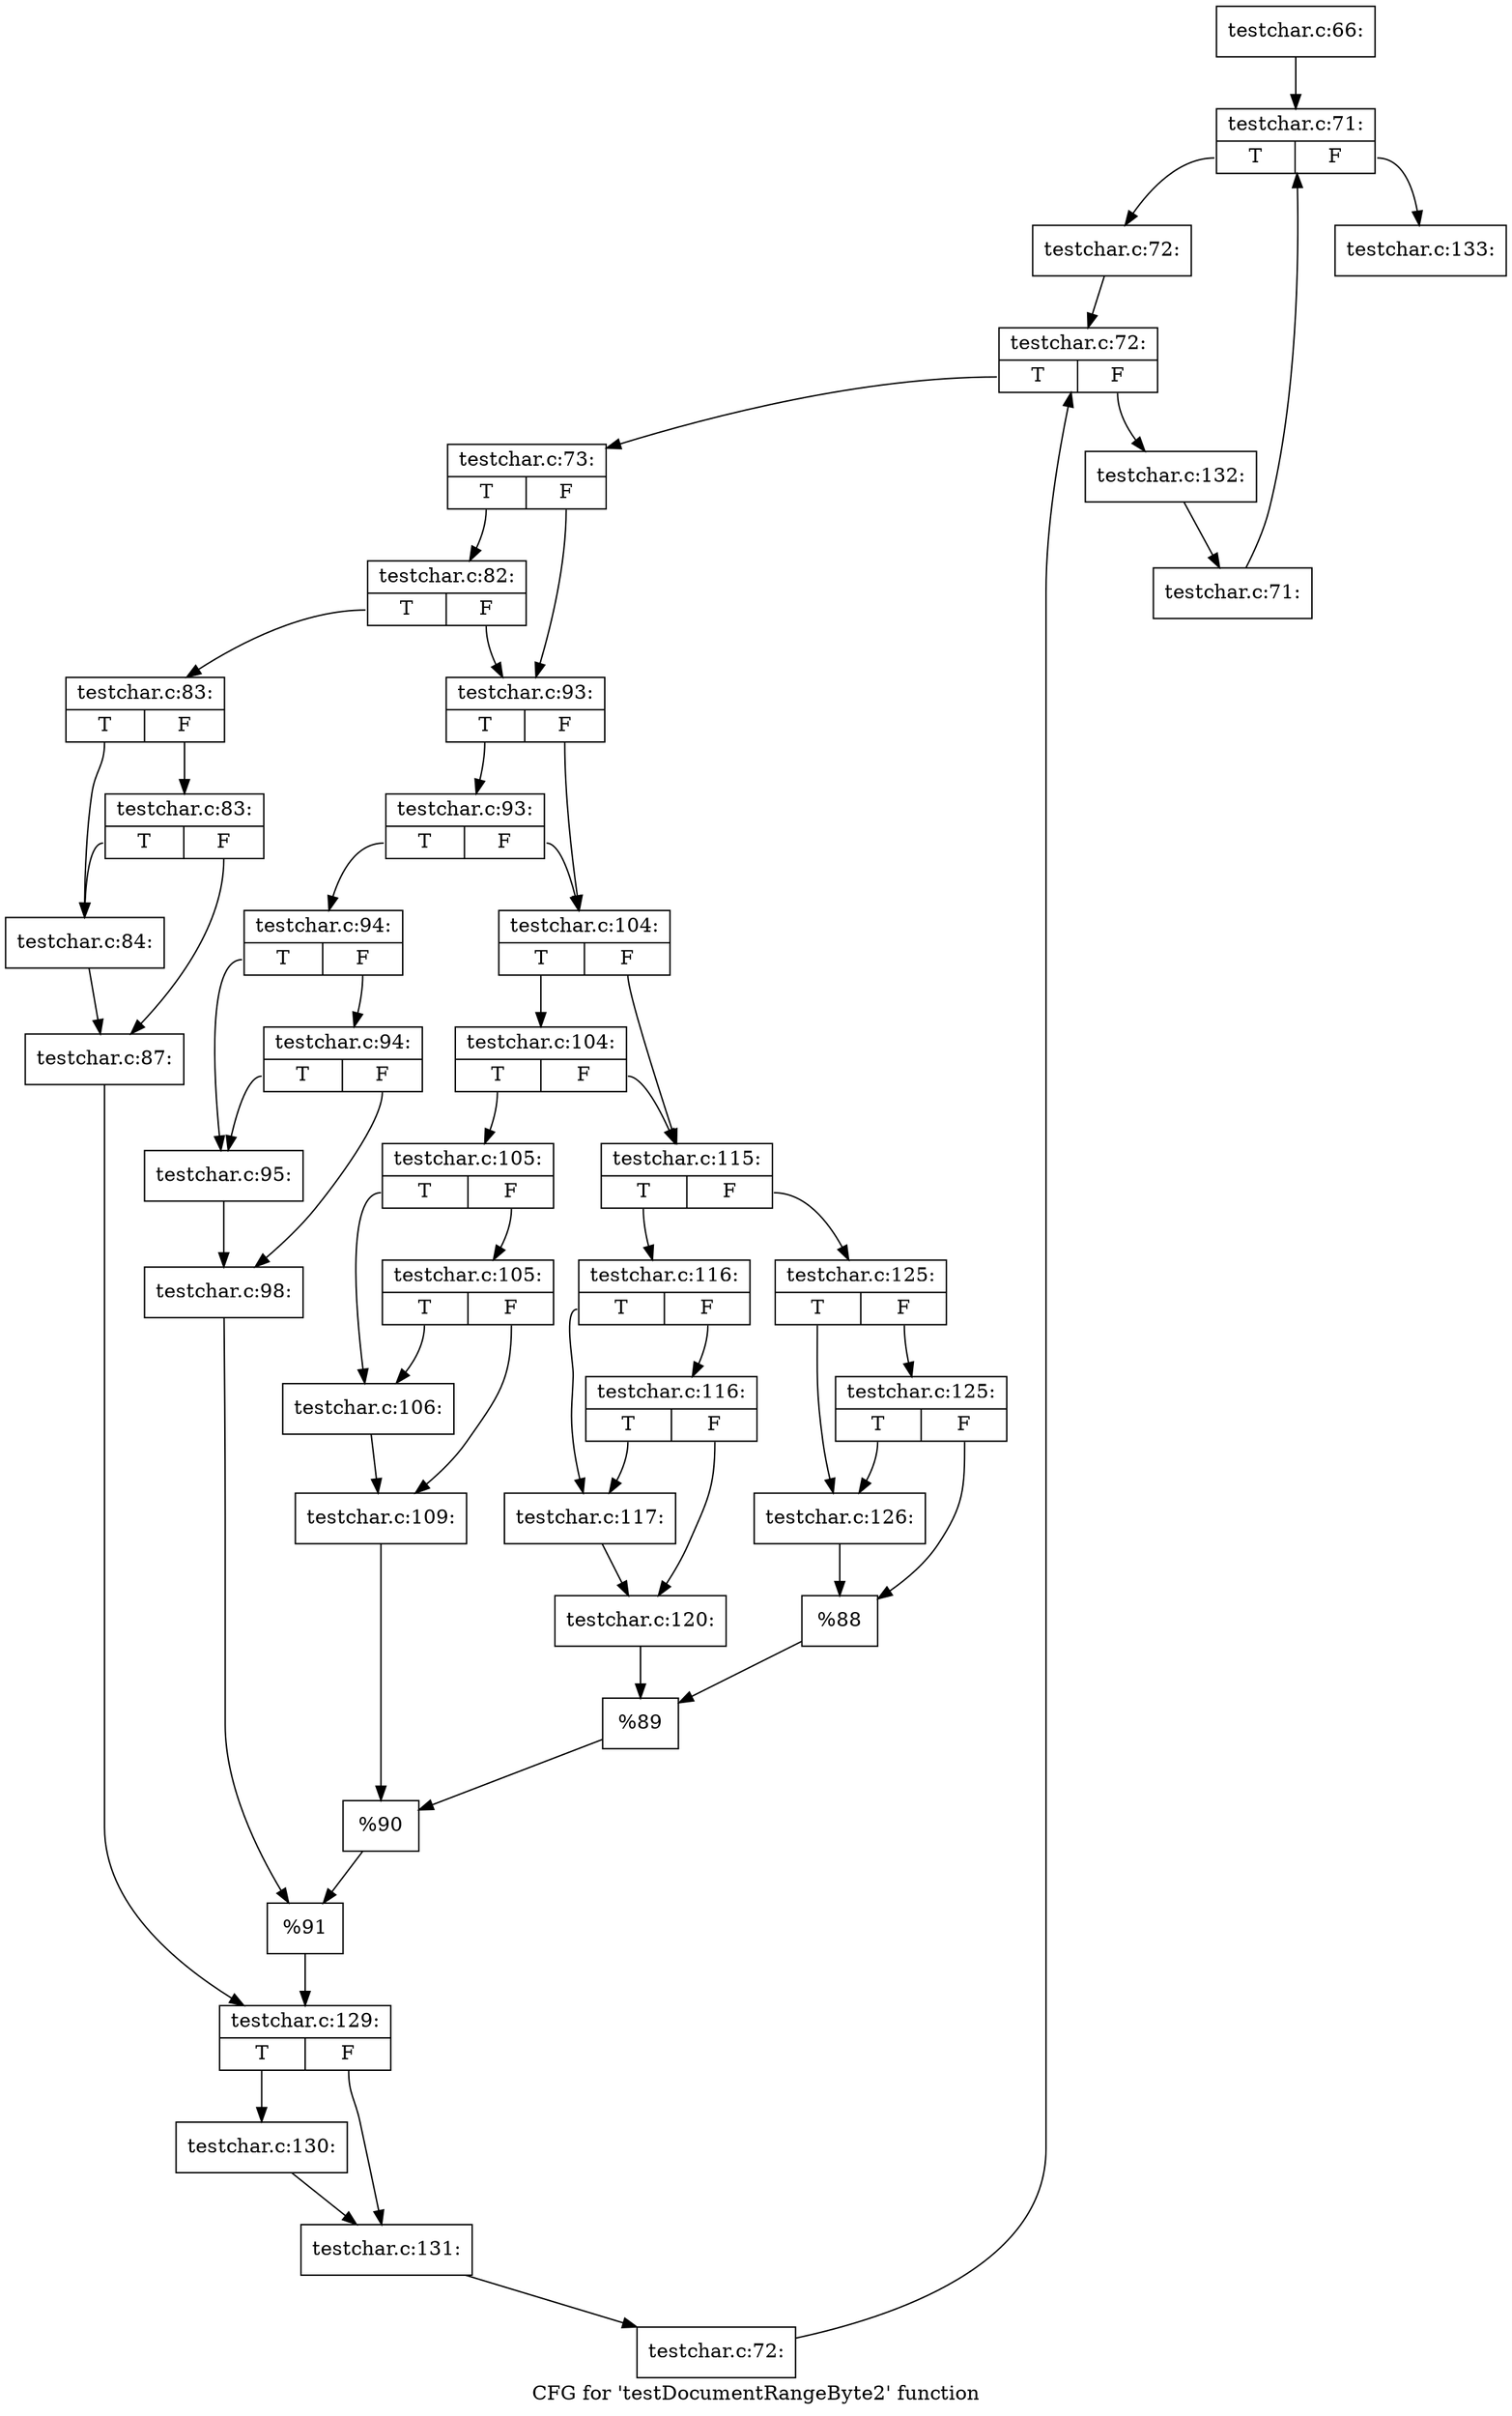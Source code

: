 digraph "CFG for 'testDocumentRangeByte2' function" {
	label="CFG for 'testDocumentRangeByte2' function";

	Node0x390abe0 [shape=record,label="{testchar.c:66:}"];
	Node0x390abe0 -> Node0x390c410;
	Node0x390c410 [shape=record,label="{testchar.c:71:|{<s0>T|<s1>F}}"];
	Node0x390c410:s0 -> Node0x390c6f0;
	Node0x390c410:s1 -> Node0x390c270;
	Node0x390c6f0 [shape=record,label="{testchar.c:72:}"];
	Node0x390c6f0 -> Node0x3934c20;
	Node0x3934c20 [shape=record,label="{testchar.c:72:|{<s0>T|<s1>F}}"];
	Node0x3934c20:s0 -> Node0x3934ea0;
	Node0x3934c20:s1 -> Node0x3934b30;
	Node0x3934ea0 [shape=record,label="{testchar.c:73:|{<s0>T|<s1>F}}"];
	Node0x3934ea0:s0 -> Node0x3935de0;
	Node0x3934ea0:s1 -> Node0x3935d90;
	Node0x3935de0 [shape=record,label="{testchar.c:82:|{<s0>T|<s1>F}}"];
	Node0x3935de0:s0 -> Node0x3935cf0;
	Node0x3935de0:s1 -> Node0x3935d90;
	Node0x3935cf0 [shape=record,label="{testchar.c:83:|{<s0>T|<s1>F}}"];
	Node0x3935cf0:s0 -> Node0x3936560;
	Node0x3935cf0:s1 -> Node0x3936600;
	Node0x3936600 [shape=record,label="{testchar.c:83:|{<s0>T|<s1>F}}"];
	Node0x3936600:s0 -> Node0x3936560;
	Node0x3936600:s1 -> Node0x39365b0;
	Node0x3936560 [shape=record,label="{testchar.c:84:}"];
	Node0x3936560 -> Node0x39365b0;
	Node0x39365b0 [shape=record,label="{testchar.c:87:}"];
	Node0x39365b0 -> Node0x3935d40;
	Node0x3935d90 [shape=record,label="{testchar.c:93:|{<s0>T|<s1>F}}"];
	Node0x3935d90:s0 -> Node0x3937010;
	Node0x3935d90:s1 -> Node0x3936fc0;
	Node0x3937010 [shape=record,label="{testchar.c:93:|{<s0>T|<s1>F}}"];
	Node0x3937010:s0 -> Node0x3936f20;
	Node0x3937010:s1 -> Node0x3936fc0;
	Node0x3936f20 [shape=record,label="{testchar.c:94:|{<s0>T|<s1>F}}"];
	Node0x3936f20:s0 -> Node0x3937790;
	Node0x3936f20:s1 -> Node0x3937830;
	Node0x3937830 [shape=record,label="{testchar.c:94:|{<s0>T|<s1>F}}"];
	Node0x3937830:s0 -> Node0x3937790;
	Node0x3937830:s1 -> Node0x39377e0;
	Node0x3937790 [shape=record,label="{testchar.c:95:}"];
	Node0x3937790 -> Node0x39377e0;
	Node0x39377e0 [shape=record,label="{testchar.c:98:}"];
	Node0x39377e0 -> Node0x3936f70;
	Node0x3936fc0 [shape=record,label="{testchar.c:104:|{<s0>T|<s1>F}}"];
	Node0x3936fc0:s0 -> Node0x39382c0;
	Node0x3936fc0:s1 -> Node0x3938270;
	Node0x39382c0 [shape=record,label="{testchar.c:104:|{<s0>T|<s1>F}}"];
	Node0x39382c0:s0 -> Node0x39381d0;
	Node0x39382c0:s1 -> Node0x3938270;
	Node0x39381d0 [shape=record,label="{testchar.c:105:|{<s0>T|<s1>F}}"];
	Node0x39381d0:s0 -> Node0x3938a40;
	Node0x39381d0:s1 -> Node0x3938ae0;
	Node0x3938ae0 [shape=record,label="{testchar.c:105:|{<s0>T|<s1>F}}"];
	Node0x3938ae0:s0 -> Node0x3938a40;
	Node0x3938ae0:s1 -> Node0x3938a90;
	Node0x3938a40 [shape=record,label="{testchar.c:106:}"];
	Node0x3938a40 -> Node0x3938a90;
	Node0x3938a90 [shape=record,label="{testchar.c:109:}"];
	Node0x3938a90 -> Node0x3938220;
	Node0x3938270 [shape=record,label="{testchar.c:115:|{<s0>T|<s1>F}}"];
	Node0x3938270:s0 -> Node0x3939400;
	Node0x3938270:s1 -> Node0x39394a0;
	Node0x3939400 [shape=record,label="{testchar.c:116:|{<s0>T|<s1>F}}"];
	Node0x3939400:s0 -> Node0x3939970;
	Node0x3939400:s1 -> Node0x3939a10;
	Node0x3939a10 [shape=record,label="{testchar.c:116:|{<s0>T|<s1>F}}"];
	Node0x3939a10:s0 -> Node0x3939970;
	Node0x3939a10:s1 -> Node0x39399c0;
	Node0x3939970 [shape=record,label="{testchar.c:117:}"];
	Node0x3939970 -> Node0x39399c0;
	Node0x39399c0 [shape=record,label="{testchar.c:120:}"];
	Node0x39399c0 -> Node0x3939450;
	Node0x39394a0 [shape=record,label="{testchar.c:125:|{<s0>T|<s1>F}}"];
	Node0x39394a0:s0 -> Node0x393a330;
	Node0x39394a0:s1 -> Node0x393a3d0;
	Node0x393a3d0 [shape=record,label="{testchar.c:125:|{<s0>T|<s1>F}}"];
	Node0x393a3d0:s0 -> Node0x393a330;
	Node0x393a3d0:s1 -> Node0x393a380;
	Node0x393a330 [shape=record,label="{testchar.c:126:}"];
	Node0x393a330 -> Node0x393a380;
	Node0x393a380 [shape=record,label="{%88}"];
	Node0x393a380 -> Node0x3939450;
	Node0x3939450 [shape=record,label="{%89}"];
	Node0x3939450 -> Node0x3938220;
	Node0x3938220 [shape=record,label="{%90}"];
	Node0x3938220 -> Node0x3936f70;
	Node0x3936f70 [shape=record,label="{%91}"];
	Node0x3936f70 -> Node0x3935d40;
	Node0x3935d40 [shape=record,label="{testchar.c:129:|{<s0>T|<s1>F}}"];
	Node0x3935d40:s0 -> Node0x393b1c0;
	Node0x3935d40:s1 -> Node0x393b210;
	Node0x393b1c0 [shape=record,label="{testchar.c:130:}"];
	Node0x393b1c0 -> Node0x393b210;
	Node0x393b210 [shape=record,label="{testchar.c:131:}"];
	Node0x393b210 -> Node0x3934e10;
	Node0x3934e10 [shape=record,label="{testchar.c:72:}"];
	Node0x3934e10 -> Node0x3934c20;
	Node0x3934b30 [shape=record,label="{testchar.c:132:}"];
	Node0x3934b30 -> Node0x390c660;
	Node0x390c660 [shape=record,label="{testchar.c:71:}"];
	Node0x390c660 -> Node0x390c410;
	Node0x390c270 [shape=record,label="{testchar.c:133:}"];
}
